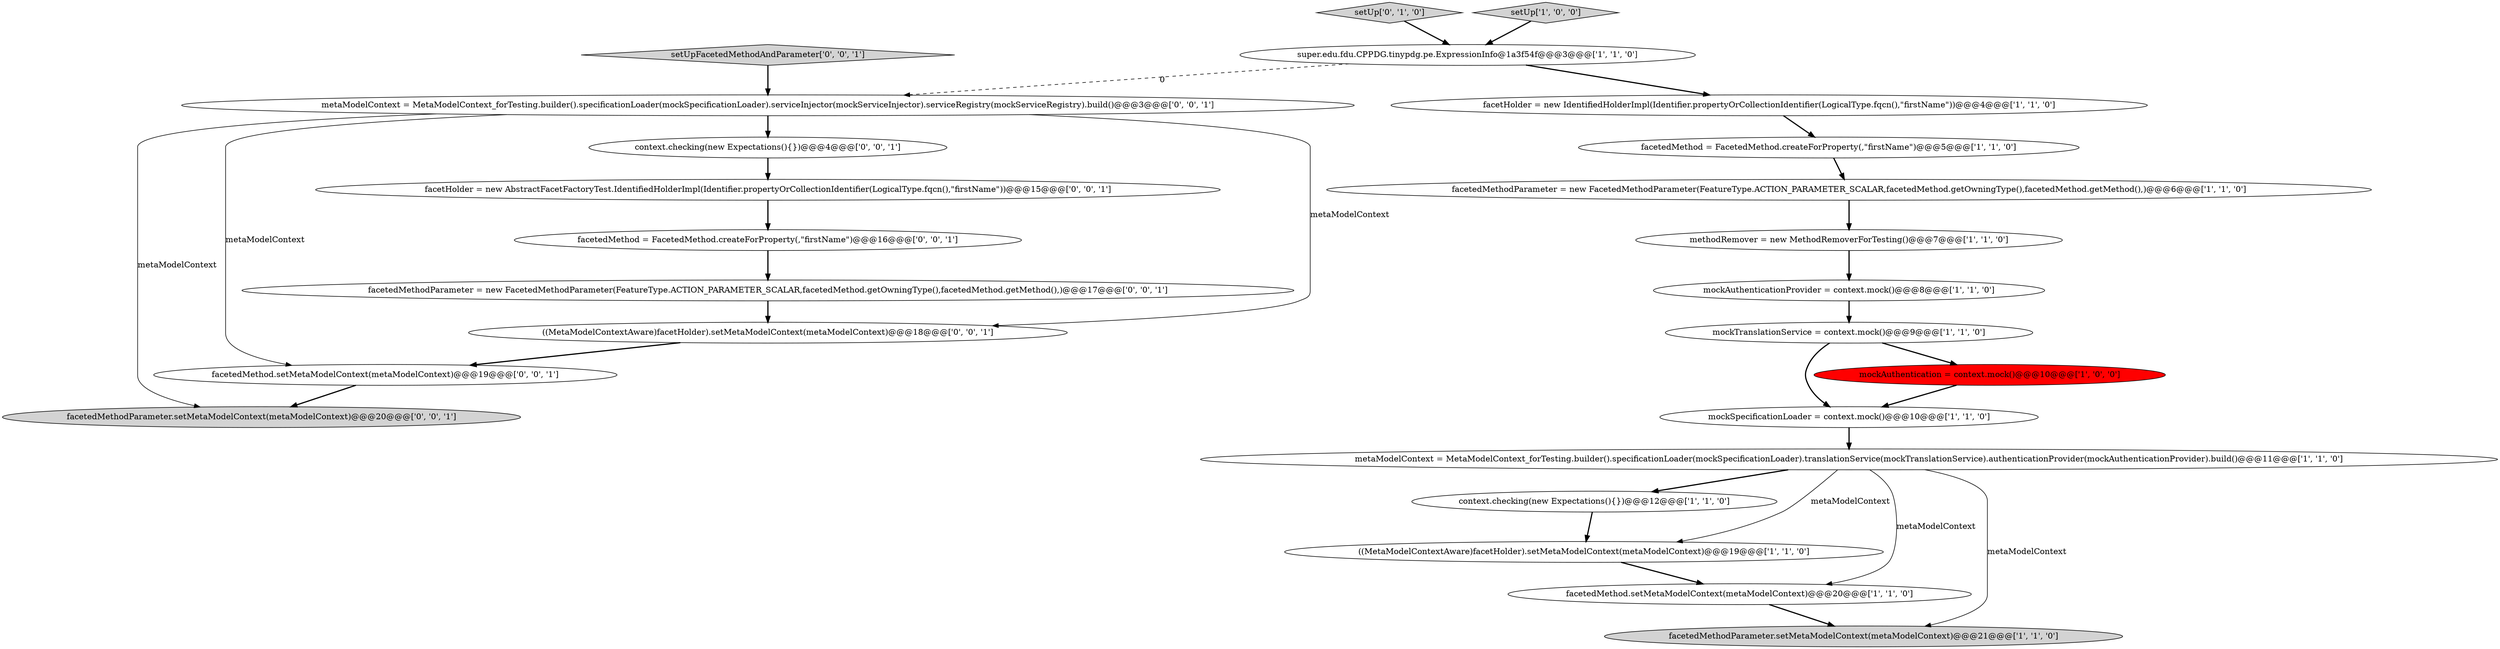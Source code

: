 digraph {
5 [style = filled, label = "facetedMethod.setMetaModelContext(metaModelContext)@@@20@@@['1', '1', '0']", fillcolor = white, shape = ellipse image = "AAA0AAABBB1BBB"];
13 [style = filled, label = "super.edu.fdu.CPPDG.tinypdg.pe.ExpressionInfo@1a3f54f@@@3@@@['1', '1', '0']", fillcolor = white, shape = ellipse image = "AAA0AAABBB1BBB"];
15 [style = filled, label = "setUp['0', '1', '0']", fillcolor = lightgray, shape = diamond image = "AAA0AAABBB2BBB"];
4 [style = filled, label = "facetHolder = new IdentifiedHolderImpl(Identifier.propertyOrCollectionIdentifier(LogicalType.fqcn(),\"firstName\"))@@@4@@@['1', '1', '0']", fillcolor = white, shape = ellipse image = "AAA0AAABBB1BBB"];
16 [style = filled, label = "facetedMethodParameter = new FacetedMethodParameter(FeatureType.ACTION_PARAMETER_SCALAR,facetedMethod.getOwningType(),facetedMethod.getMethod(),)@@@17@@@['0', '0', '1']", fillcolor = white, shape = ellipse image = "AAA0AAABBB3BBB"];
23 [style = filled, label = "facetedMethod = FacetedMethod.createForProperty(,\"firstName\")@@@16@@@['0', '0', '1']", fillcolor = white, shape = ellipse image = "AAA0AAABBB3BBB"];
17 [style = filled, label = "metaModelContext = MetaModelContext_forTesting.builder().specificationLoader(mockSpecificationLoader).serviceInjector(mockServiceInjector).serviceRegistry(mockServiceRegistry).build()@@@3@@@['0', '0', '1']", fillcolor = white, shape = ellipse image = "AAA0AAABBB3BBB"];
2 [style = filled, label = "facetedMethod = FacetedMethod.createForProperty(,\"firstName\")@@@5@@@['1', '1', '0']", fillcolor = white, shape = ellipse image = "AAA0AAABBB1BBB"];
14 [style = filled, label = "((MetaModelContextAware)facetHolder).setMetaModelContext(metaModelContext)@@@19@@@['1', '1', '0']", fillcolor = white, shape = ellipse image = "AAA0AAABBB1BBB"];
11 [style = filled, label = "metaModelContext = MetaModelContext_forTesting.builder().specificationLoader(mockSpecificationLoader).translationService(mockTranslationService).authenticationProvider(mockAuthenticationProvider).build()@@@11@@@['1', '1', '0']", fillcolor = white, shape = ellipse image = "AAA0AAABBB1BBB"];
10 [style = filled, label = "context.checking(new Expectations(){})@@@12@@@['1', '1', '0']", fillcolor = white, shape = ellipse image = "AAA0AAABBB1BBB"];
0 [style = filled, label = "mockAuthenticationProvider = context.mock()@@@8@@@['1', '1', '0']", fillcolor = white, shape = ellipse image = "AAA0AAABBB1BBB"];
9 [style = filled, label = "mockTranslationService = context.mock()@@@9@@@['1', '1', '0']", fillcolor = white, shape = ellipse image = "AAA0AAABBB1BBB"];
24 [style = filled, label = "setUpFacetedMethodAndParameter['0', '0', '1']", fillcolor = lightgray, shape = diamond image = "AAA0AAABBB3BBB"];
22 [style = filled, label = "facetHolder = new AbstractFacetFactoryTest.IdentifiedHolderImpl(Identifier.propertyOrCollectionIdentifier(LogicalType.fqcn(),\"firstName\"))@@@15@@@['0', '0', '1']", fillcolor = white, shape = ellipse image = "AAA0AAABBB3BBB"];
20 [style = filled, label = "context.checking(new Expectations(){})@@@4@@@['0', '0', '1']", fillcolor = white, shape = ellipse image = "AAA0AAABBB3BBB"];
19 [style = filled, label = "((MetaModelContextAware)facetHolder).setMetaModelContext(metaModelContext)@@@18@@@['0', '0', '1']", fillcolor = white, shape = ellipse image = "AAA0AAABBB3BBB"];
18 [style = filled, label = "facetedMethodParameter.setMetaModelContext(metaModelContext)@@@20@@@['0', '0', '1']", fillcolor = lightgray, shape = ellipse image = "AAA0AAABBB3BBB"];
12 [style = filled, label = "facetedMethodParameter.setMetaModelContext(metaModelContext)@@@21@@@['1', '1', '0']", fillcolor = lightgray, shape = ellipse image = "AAA0AAABBB1BBB"];
21 [style = filled, label = "facetedMethod.setMetaModelContext(metaModelContext)@@@19@@@['0', '0', '1']", fillcolor = white, shape = ellipse image = "AAA0AAABBB3BBB"];
7 [style = filled, label = "facetedMethodParameter = new FacetedMethodParameter(FeatureType.ACTION_PARAMETER_SCALAR,facetedMethod.getOwningType(),facetedMethod.getMethod(),)@@@6@@@['1', '1', '0']", fillcolor = white, shape = ellipse image = "AAA0AAABBB1BBB"];
3 [style = filled, label = "setUp['1', '0', '0']", fillcolor = lightgray, shape = diamond image = "AAA0AAABBB1BBB"];
6 [style = filled, label = "methodRemover = new MethodRemoverForTesting()@@@7@@@['1', '1', '0']", fillcolor = white, shape = ellipse image = "AAA0AAABBB1BBB"];
1 [style = filled, label = "mockAuthentication = context.mock()@@@10@@@['1', '0', '0']", fillcolor = red, shape = ellipse image = "AAA1AAABBB1BBB"];
8 [style = filled, label = "mockSpecificationLoader = context.mock()@@@10@@@['1', '1', '0']", fillcolor = white, shape = ellipse image = "AAA0AAABBB1BBB"];
0->9 [style = bold, label=""];
15->13 [style = bold, label=""];
23->16 [style = bold, label=""];
1->8 [style = bold, label=""];
10->14 [style = bold, label=""];
14->5 [style = bold, label=""];
13->17 [style = dashed, label="0"];
6->0 [style = bold, label=""];
4->2 [style = bold, label=""];
11->14 [style = solid, label="metaModelContext"];
16->19 [style = bold, label=""];
9->8 [style = bold, label=""];
11->5 [style = solid, label="metaModelContext"];
22->23 [style = bold, label=""];
21->18 [style = bold, label=""];
20->22 [style = bold, label=""];
11->12 [style = solid, label="metaModelContext"];
17->21 [style = solid, label="metaModelContext"];
5->12 [style = bold, label=""];
11->10 [style = bold, label=""];
7->6 [style = bold, label=""];
24->17 [style = bold, label=""];
17->18 [style = solid, label="metaModelContext"];
3->13 [style = bold, label=""];
17->19 [style = solid, label="metaModelContext"];
2->7 [style = bold, label=""];
9->1 [style = bold, label=""];
8->11 [style = bold, label=""];
17->20 [style = bold, label=""];
13->4 [style = bold, label=""];
19->21 [style = bold, label=""];
}
